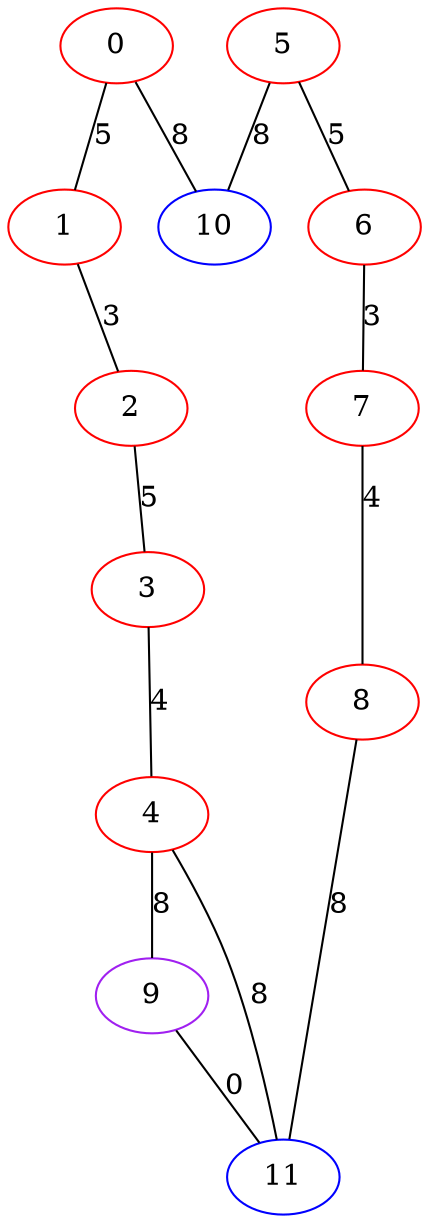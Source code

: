 graph "" {
0 [color=red, weight=1];
1 [color=red, weight=1];
2 [color=red, weight=1];
3 [color=red, weight=1];
4 [color=red, weight=1];
5 [color=red, weight=1];
6 [color=red, weight=1];
7 [color=red, weight=1];
8 [color=red, weight=1];
9 [color=purple, weight=4];
10 [color=blue, weight=3];
11 [color=blue, weight=3];
0 -- 1  [key=0, label=5];
0 -- 10  [key=0, label=8];
1 -- 2  [key=0, label=3];
2 -- 3  [key=0, label=5];
3 -- 4  [key=0, label=4];
4 -- 11  [key=0, label=8];
4 -- 9  [key=0, label=8];
5 -- 10  [key=0, label=8];
5 -- 6  [key=0, label=5];
6 -- 7  [key=0, label=3];
7 -- 8  [key=0, label=4];
8 -- 11  [key=0, label=8];
9 -- 11  [key=0, label=0];
}
